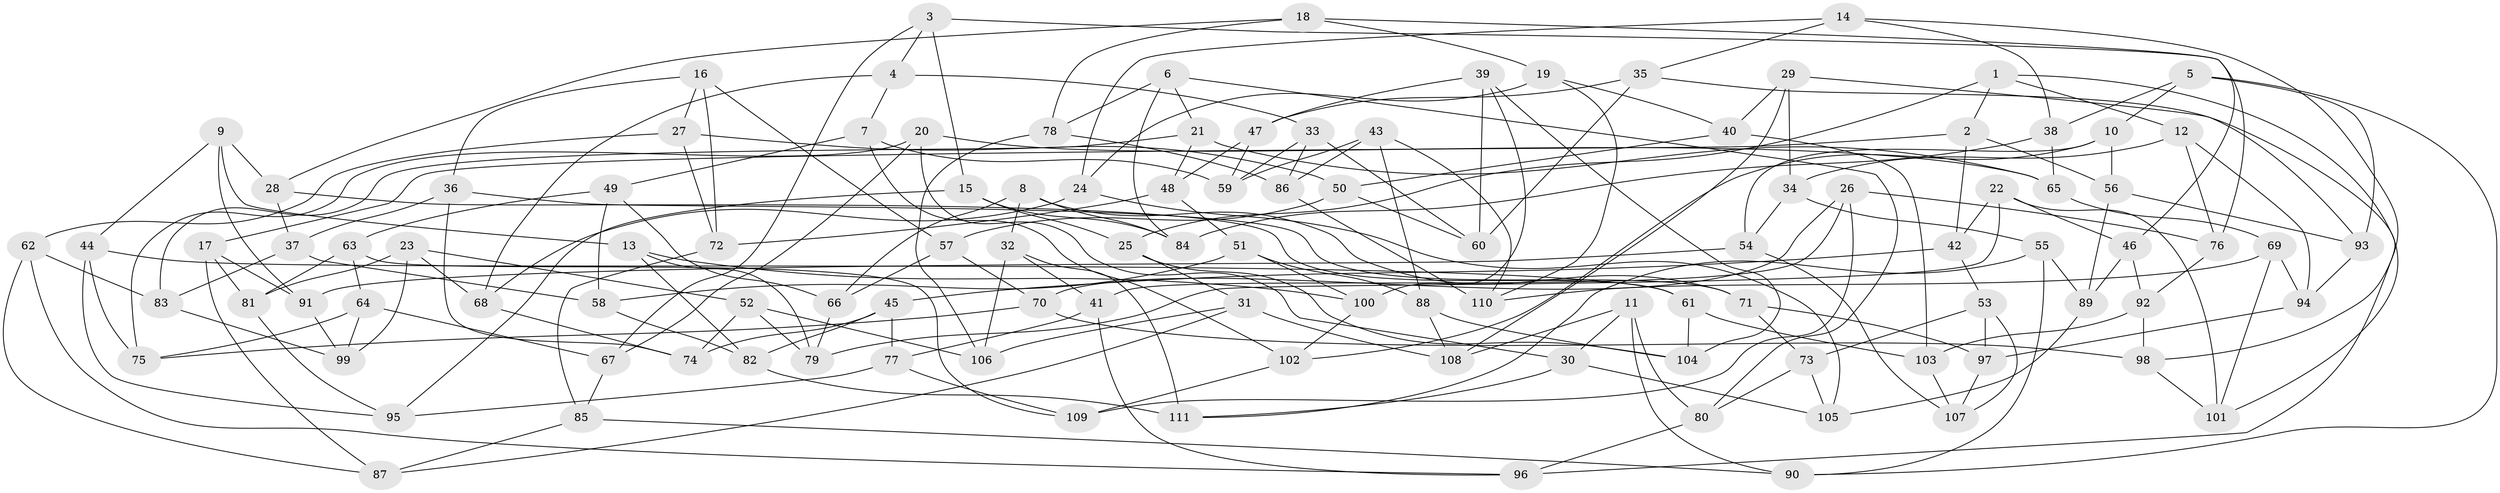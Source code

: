 // coarse degree distribution, {6: 0.5714285714285714, 4: 0.4, 5: 0.014285714285714285, 3: 0.014285714285714285}
// Generated by graph-tools (version 1.1) at 2025/52/02/27/25 19:52:30]
// undirected, 111 vertices, 222 edges
graph export_dot {
graph [start="1"]
  node [color=gray90,style=filled];
  1;
  2;
  3;
  4;
  5;
  6;
  7;
  8;
  9;
  10;
  11;
  12;
  13;
  14;
  15;
  16;
  17;
  18;
  19;
  20;
  21;
  22;
  23;
  24;
  25;
  26;
  27;
  28;
  29;
  30;
  31;
  32;
  33;
  34;
  35;
  36;
  37;
  38;
  39;
  40;
  41;
  42;
  43;
  44;
  45;
  46;
  47;
  48;
  49;
  50;
  51;
  52;
  53;
  54;
  55;
  56;
  57;
  58;
  59;
  60;
  61;
  62;
  63;
  64;
  65;
  66;
  67;
  68;
  69;
  70;
  71;
  72;
  73;
  74;
  75;
  76;
  77;
  78;
  79;
  80;
  81;
  82;
  83;
  84;
  85;
  86;
  87;
  88;
  89;
  90;
  91;
  92;
  93;
  94;
  95;
  96;
  97;
  98;
  99;
  100;
  101;
  102;
  103;
  104;
  105;
  106;
  107;
  108;
  109;
  110;
  111;
  1 -- 12;
  1 -- 25;
  1 -- 2;
  1 -- 101;
  2 -- 56;
  2 -- 17;
  2 -- 42;
  3 -- 67;
  3 -- 15;
  3 -- 4;
  3 -- 76;
  4 -- 68;
  4 -- 7;
  4 -- 33;
  5 -- 93;
  5 -- 38;
  5 -- 10;
  5 -- 90;
  6 -- 80;
  6 -- 21;
  6 -- 78;
  6 -- 84;
  7 -- 59;
  7 -- 102;
  7 -- 49;
  8 -- 84;
  8 -- 32;
  8 -- 71;
  8 -- 66;
  9 -- 44;
  9 -- 91;
  9 -- 13;
  9 -- 28;
  10 -- 56;
  10 -- 54;
  10 -- 102;
  11 -- 80;
  11 -- 90;
  11 -- 30;
  11 -- 108;
  12 -- 94;
  12 -- 76;
  12 -- 34;
  13 -- 79;
  13 -- 100;
  13 -- 82;
  14 -- 35;
  14 -- 24;
  14 -- 38;
  14 -- 98;
  15 -- 95;
  15 -- 84;
  15 -- 25;
  16 -- 57;
  16 -- 72;
  16 -- 27;
  16 -- 36;
  17 -- 87;
  17 -- 81;
  17 -- 91;
  18 -- 28;
  18 -- 19;
  18 -- 78;
  18 -- 46;
  19 -- 110;
  19 -- 24;
  19 -- 40;
  20 -- 30;
  20 -- 65;
  20 -- 75;
  20 -- 67;
  21 -- 83;
  21 -- 48;
  21 -- 65;
  22 -- 42;
  22 -- 79;
  22 -- 101;
  22 -- 46;
  23 -- 52;
  23 -- 81;
  23 -- 99;
  23 -- 68;
  24 -- 68;
  24 -- 105;
  25 -- 31;
  25 -- 104;
  26 -- 109;
  26 -- 76;
  26 -- 70;
  26 -- 41;
  27 -- 72;
  27 -- 62;
  27 -- 50;
  28 -- 37;
  28 -- 61;
  29 -- 108;
  29 -- 93;
  29 -- 40;
  29 -- 34;
  30 -- 111;
  30 -- 105;
  31 -- 87;
  31 -- 106;
  31 -- 108;
  32 -- 111;
  32 -- 41;
  32 -- 106;
  33 -- 86;
  33 -- 60;
  33 -- 59;
  34 -- 55;
  34 -- 54;
  35 -- 60;
  35 -- 96;
  35 -- 47;
  36 -- 71;
  36 -- 37;
  36 -- 74;
  37 -- 58;
  37 -- 83;
  38 -- 65;
  38 -- 84;
  39 -- 104;
  39 -- 60;
  39 -- 47;
  39 -- 100;
  40 -- 50;
  40 -- 103;
  41 -- 77;
  41 -- 96;
  42 -- 45;
  42 -- 53;
  43 -- 110;
  43 -- 86;
  43 -- 59;
  43 -- 88;
  44 -- 95;
  44 -- 61;
  44 -- 75;
  45 -- 74;
  45 -- 77;
  45 -- 82;
  46 -- 89;
  46 -- 92;
  47 -- 48;
  47 -- 59;
  48 -- 72;
  48 -- 51;
  49 -- 63;
  49 -- 58;
  49 -- 66;
  50 -- 57;
  50 -- 60;
  51 -- 88;
  51 -- 58;
  51 -- 100;
  52 -- 74;
  52 -- 106;
  52 -- 79;
  53 -- 107;
  53 -- 97;
  53 -- 73;
  54 -- 107;
  54 -- 91;
  55 -- 111;
  55 -- 90;
  55 -- 89;
  56 -- 89;
  56 -- 93;
  57 -- 66;
  57 -- 70;
  58 -- 82;
  61 -- 104;
  61 -- 103;
  62 -- 96;
  62 -- 87;
  62 -- 83;
  63 -- 109;
  63 -- 81;
  63 -- 64;
  64 -- 99;
  64 -- 67;
  64 -- 75;
  65 -- 69;
  66 -- 79;
  67 -- 85;
  68 -- 74;
  69 -- 101;
  69 -- 110;
  69 -- 94;
  70 -- 98;
  70 -- 75;
  71 -- 73;
  71 -- 97;
  72 -- 85;
  73 -- 105;
  73 -- 80;
  76 -- 92;
  77 -- 95;
  77 -- 109;
  78 -- 86;
  78 -- 106;
  80 -- 96;
  81 -- 95;
  82 -- 111;
  83 -- 99;
  85 -- 87;
  85 -- 90;
  86 -- 110;
  88 -- 108;
  88 -- 104;
  89 -- 105;
  91 -- 99;
  92 -- 103;
  92 -- 98;
  93 -- 94;
  94 -- 97;
  97 -- 107;
  98 -- 101;
  100 -- 102;
  102 -- 109;
  103 -- 107;
}
